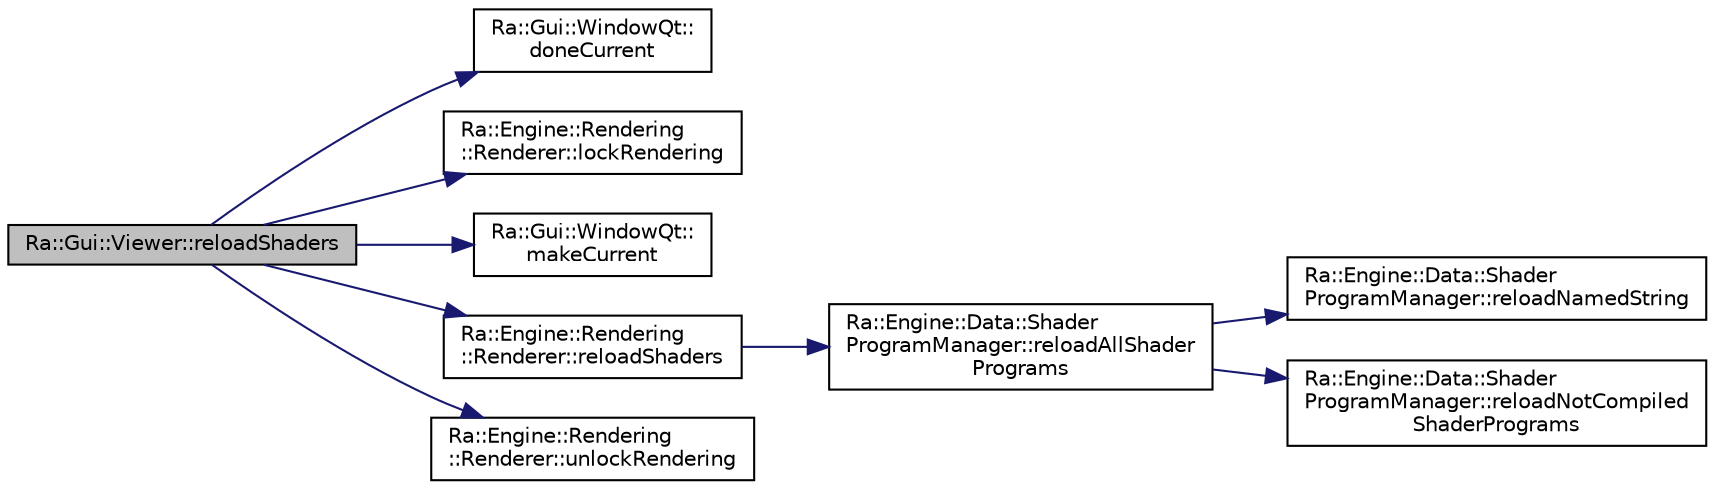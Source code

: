 digraph "Ra::Gui::Viewer::reloadShaders"
{
 // INTERACTIVE_SVG=YES
 // LATEX_PDF_SIZE
  edge [fontname="Helvetica",fontsize="10",labelfontname="Helvetica",labelfontsize="10"];
  node [fontname="Helvetica",fontsize="10",shape=record];
  rankdir="LR";
  Node1 [label="Ra::Gui::Viewer::reloadShaders",height=0.2,width=0.4,color="black", fillcolor="grey75", style="filled", fontcolor="black",tooltip="Tell the renderer to reload all shaders."];
  Node1 -> Node2 [color="midnightblue",fontsize="10",style="solid",fontname="Helvetica"];
  Node2 [label="Ra::Gui::WindowQt::\ldoneCurrent",height=0.2,width=0.4,color="black", fillcolor="white", style="filled",URL="$classRa_1_1Gui_1_1WindowQt.html#acd31b9e580f049491d13c16ef954d964",tooltip=" "];
  Node1 -> Node3 [color="midnightblue",fontsize="10",style="solid",fontname="Helvetica"];
  Node3 [label="Ra::Engine::Rendering\l::Renderer::lockRendering",height=0.2,width=0.4,color="black", fillcolor="white", style="filled",URL="$classRa_1_1Engine_1_1Rendering_1_1Renderer.html#abbb35a6ba5e765ce56848af6d235cf8f",tooltip=" "];
  Node1 -> Node4 [color="midnightblue",fontsize="10",style="solid",fontname="Helvetica"];
  Node4 [label="Ra::Gui::WindowQt::\lmakeCurrent",height=0.2,width=0.4,color="black", fillcolor="white", style="filled",URL="$classRa_1_1Gui_1_1WindowQt.html#a78476baacd2df24a260f604d02c8ddc4",tooltip=" "];
  Node1 -> Node5 [color="midnightblue",fontsize="10",style="solid",fontname="Helvetica"];
  Node5 [label="Ra::Engine::Rendering\l::Renderer::reloadShaders",height=0.2,width=0.4,color="black", fillcolor="white", style="filled",URL="$classRa_1_1Engine_1_1Rendering_1_1Renderer.html#a8a6ba85153511c0d158246af630027e5",tooltip=" "];
  Node5 -> Node6 [color="midnightblue",fontsize="10",style="solid",fontname="Helvetica"];
  Node6 [label="Ra::Engine::Data::Shader\lProgramManager::reloadAllShader\lPrograms",height=0.2,width=0.4,color="black", fillcolor="white", style="filled",URL="$classRa_1_1Engine_1_1Data_1_1ShaderProgramManager.html#aead39c6f80671dcd10102c572da40bc1",tooltip=" "];
  Node6 -> Node7 [color="midnightblue",fontsize="10",style="solid",fontname="Helvetica"];
  Node7 [label="Ra::Engine::Data::Shader\lProgramManager::reloadNamedString",height=0.2,width=0.4,color="black", fillcolor="white", style="filled",URL="$classRa_1_1Engine_1_1Data_1_1ShaderProgramManager.html#ad66d3c5dc3db4aefeb767e68dcd016f7",tooltip=" "];
  Node6 -> Node8 [color="midnightblue",fontsize="10",style="solid",fontname="Helvetica"];
  Node8 [label="Ra::Engine::Data::Shader\lProgramManager::reloadNotCompiled\lShaderPrograms",height=0.2,width=0.4,color="black", fillcolor="white", style="filled",URL="$classRa_1_1Engine_1_1Data_1_1ShaderProgramManager.html#a0316994e83106528893d55eefc851ca0",tooltip=" "];
  Node1 -> Node9 [color="midnightblue",fontsize="10",style="solid",fontname="Helvetica"];
  Node9 [label="Ra::Engine::Rendering\l::Renderer::unlockRendering",height=0.2,width=0.4,color="black", fillcolor="white", style="filled",URL="$classRa_1_1Engine_1_1Rendering_1_1Renderer.html#a176af03a142928fb672ec7063efab174",tooltip=" "];
}
